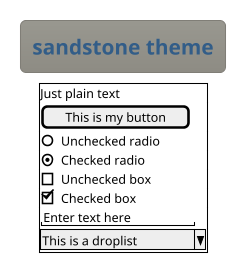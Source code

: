 ' Do not edit
' Theme Gallery
' autogenerated by script
'
@startsalt
!theme sandstone
title sandstone theme
{+
  Just plain text
  [This is my button]
  ()  Unchecked radio
  (X) Checked radio
  []  Unchecked box
  [X] Checked box
  "Enter text here   "
  ^This is a droplist^
}
@endsalt